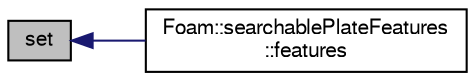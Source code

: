 digraph "set"
{
  bgcolor="transparent";
  edge [fontname="FreeSans",fontsize="10",labelfontname="FreeSans",labelfontsize="10"];
  node [fontname="FreeSans",fontsize="10",shape=record];
  rankdir="LR";
  Node1 [label="set",height=0.2,width=0.4,color="black", fillcolor="grey75", style="filled" fontcolor="black"];
  Node1 -> Node2 [dir="back",color="midnightblue",fontsize="10",style="solid",fontname="FreeSans"];
  Node2 [label="Foam::searchablePlateFeatures\l::features",height=0.2,width=0.4,color="black",URL="$a02194.html#a55de90ec15dbc01a8dd70937784836e1",tooltip="Return an extendedFeatureEdgeMesh containing the features. "];
}
